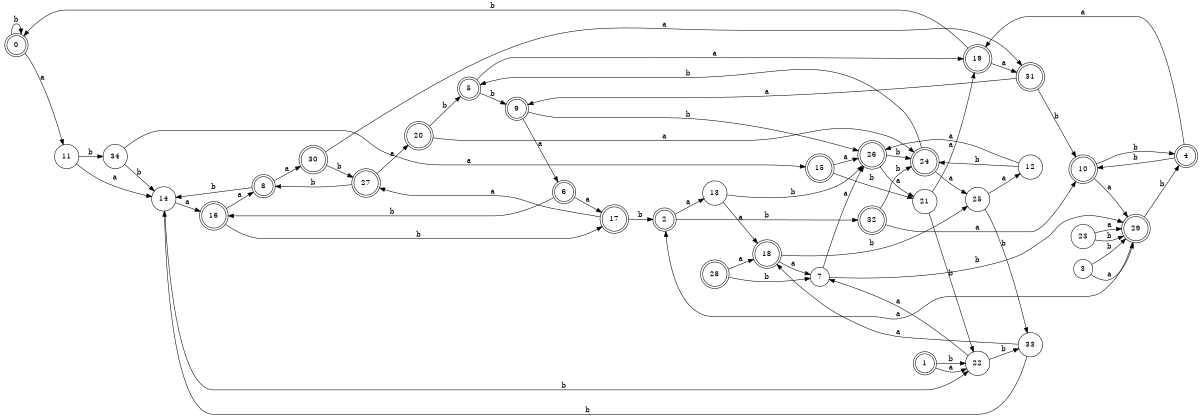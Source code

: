 digraph n28_8 {
__start0 [label="" shape="none"];

rankdir=LR;
size="8,5";

s0 [style="rounded,filled", color="black", fillcolor="white" shape="doublecircle", label="0"];
s1 [style="rounded,filled", color="black", fillcolor="white" shape="doublecircle", label="1"];
s2 [style="rounded,filled", color="black", fillcolor="white" shape="doublecircle", label="2"];
s3 [style="filled", color="black", fillcolor="white" shape="circle", label="3"];
s4 [style="rounded,filled", color="black", fillcolor="white" shape="doublecircle", label="4"];
s5 [style="rounded,filled", color="black", fillcolor="white" shape="doublecircle", label="5"];
s6 [style="rounded,filled", color="black", fillcolor="white" shape="doublecircle", label="6"];
s7 [style="filled", color="black", fillcolor="white" shape="circle", label="7"];
s8 [style="rounded,filled", color="black", fillcolor="white" shape="doublecircle", label="8"];
s9 [style="rounded,filled", color="black", fillcolor="white" shape="doublecircle", label="9"];
s10 [style="rounded,filled", color="black", fillcolor="white" shape="doublecircle", label="10"];
s11 [style="filled", color="black", fillcolor="white" shape="circle", label="11"];
s12 [style="filled", color="black", fillcolor="white" shape="circle", label="12"];
s13 [style="filled", color="black", fillcolor="white" shape="circle", label="13"];
s14 [style="filled", color="black", fillcolor="white" shape="circle", label="14"];
s15 [style="rounded,filled", color="black", fillcolor="white" shape="doublecircle", label="15"];
s16 [style="rounded,filled", color="black", fillcolor="white" shape="doublecircle", label="16"];
s17 [style="rounded,filled", color="black", fillcolor="white" shape="doublecircle", label="17"];
s18 [style="rounded,filled", color="black", fillcolor="white" shape="doublecircle", label="18"];
s19 [style="rounded,filled", color="black", fillcolor="white" shape="doublecircle", label="19"];
s20 [style="rounded,filled", color="black", fillcolor="white" shape="doublecircle", label="20"];
s21 [style="filled", color="black", fillcolor="white" shape="circle", label="21"];
s22 [style="filled", color="black", fillcolor="white" shape="circle", label="22"];
s23 [style="filled", color="black", fillcolor="white" shape="circle", label="23"];
s24 [style="rounded,filled", color="black", fillcolor="white" shape="doublecircle", label="24"];
s25 [style="filled", color="black", fillcolor="white" shape="circle", label="25"];
s26 [style="rounded,filled", color="black", fillcolor="white" shape="doublecircle", label="26"];
s27 [style="rounded,filled", color="black", fillcolor="white" shape="doublecircle", label="27"];
s28 [style="rounded,filled", color="black", fillcolor="white" shape="doublecircle", label="28"];
s29 [style="rounded,filled", color="black", fillcolor="white" shape="doublecircle", label="29"];
s30 [style="rounded,filled", color="black", fillcolor="white" shape="doublecircle", label="30"];
s31 [style="rounded,filled", color="black", fillcolor="white" shape="doublecircle", label="31"];
s32 [style="rounded,filled", color="black", fillcolor="white" shape="doublecircle", label="32"];
s33 [style="filled", color="black", fillcolor="white" shape="circle", label="33"];
s34 [style="filled", color="black", fillcolor="white" shape="circle", label="34"];
s0 -> s11 [label="a"];
s0 -> s0 [label="b"];
s1 -> s22 [label="a"];
s1 -> s22 [label="b"];
s2 -> s13 [label="a"];
s2 -> s32 [label="b"];
s3 -> s29 [label="a"];
s3 -> s29 [label="b"];
s4 -> s19 [label="a"];
s4 -> s10 [label="b"];
s5 -> s19 [label="a"];
s5 -> s9 [label="b"];
s6 -> s17 [label="a"];
s6 -> s16 [label="b"];
s7 -> s26 [label="a"];
s7 -> s29 [label="b"];
s8 -> s30 [label="a"];
s8 -> s14 [label="b"];
s9 -> s6 [label="a"];
s9 -> s26 [label="b"];
s10 -> s29 [label="a"];
s10 -> s4 [label="b"];
s11 -> s14 [label="a"];
s11 -> s34 [label="b"];
s12 -> s26 [label="a"];
s12 -> s24 [label="b"];
s13 -> s18 [label="a"];
s13 -> s26 [label="b"];
s14 -> s16 [label="a"];
s14 -> s22 [label="b"];
s15 -> s26 [label="a"];
s15 -> s21 [label="b"];
s16 -> s8 [label="a"];
s16 -> s17 [label="b"];
s17 -> s27 [label="a"];
s17 -> s2 [label="b"];
s18 -> s7 [label="a"];
s18 -> s25 [label="b"];
s19 -> s31 [label="a"];
s19 -> s0 [label="b"];
s20 -> s24 [label="a"];
s20 -> s5 [label="b"];
s21 -> s19 [label="a"];
s21 -> s22 [label="b"];
s22 -> s7 [label="a"];
s22 -> s33 [label="b"];
s23 -> s29 [label="a"];
s23 -> s29 [label="b"];
s24 -> s25 [label="a"];
s24 -> s5 [label="b"];
s25 -> s12 [label="a"];
s25 -> s33 [label="b"];
s26 -> s21 [label="a"];
s26 -> s24 [label="b"];
s27 -> s20 [label="a"];
s27 -> s8 [label="b"];
s28 -> s18 [label="a"];
s28 -> s7 [label="b"];
s29 -> s2 [label="a"];
s29 -> s4 [label="b"];
s30 -> s31 [label="a"];
s30 -> s27 [label="b"];
s31 -> s9 [label="a"];
s31 -> s10 [label="b"];
s32 -> s10 [label="a"];
s32 -> s24 [label="b"];
s33 -> s18 [label="a"];
s33 -> s14 [label="b"];
s34 -> s15 [label="a"];
s34 -> s14 [label="b"];

}